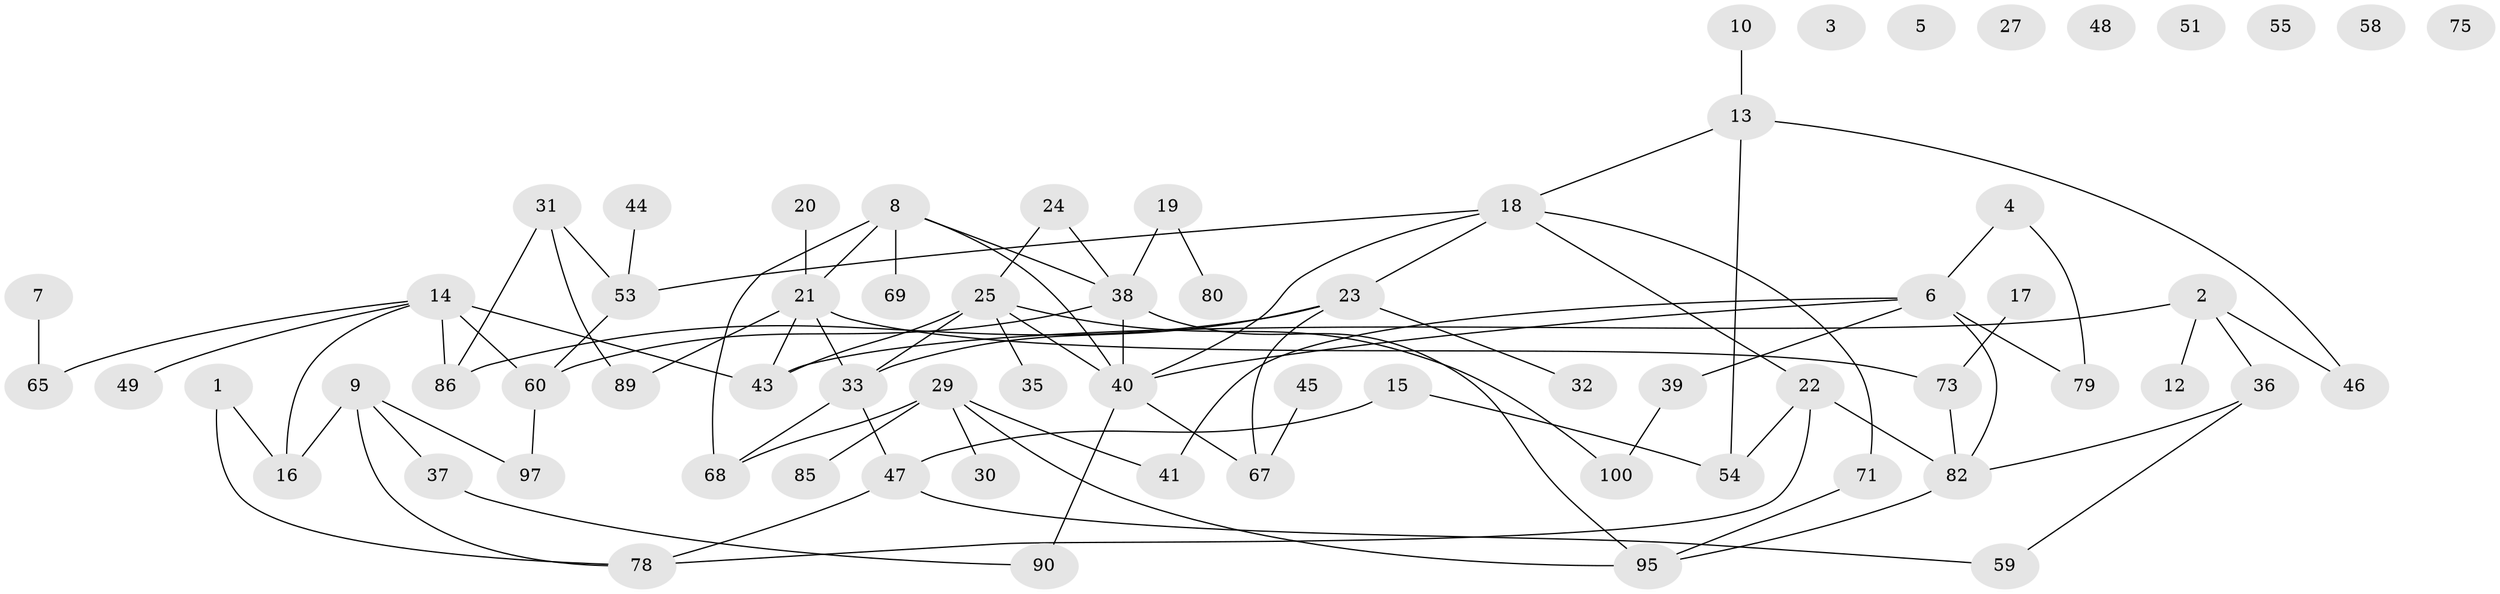 // Generated by graph-tools (version 1.1) at 2025/23/03/03/25 07:23:25]
// undirected, 69 vertices, 90 edges
graph export_dot {
graph [start="1"]
  node [color=gray90,style=filled];
  1;
  2 [super="+99"];
  3;
  4 [super="+61"];
  5;
  6;
  7;
  8 [super="+11"];
  9;
  10 [super="+28"];
  12;
  13 [super="+57"];
  14 [super="+84"];
  15 [super="+66"];
  16 [super="+34"];
  17;
  18 [super="+50"];
  19 [super="+92"];
  20 [super="+63"];
  21 [super="+91"];
  22 [super="+26"];
  23 [super="+76"];
  24;
  25 [super="+74"];
  27;
  29 [super="+93"];
  30;
  31 [super="+56"];
  32;
  33 [super="+62"];
  35 [super="+64"];
  36;
  37 [super="+42"];
  38 [super="+94"];
  39;
  40 [super="+70"];
  41;
  43;
  44;
  45;
  46 [super="+52"];
  47;
  48;
  49;
  51;
  53 [super="+72"];
  54;
  55;
  58;
  59;
  60 [super="+77"];
  65;
  67 [super="+81"];
  68;
  69;
  71;
  73 [super="+87"];
  75;
  78 [super="+83"];
  79;
  80 [super="+98"];
  82 [super="+88"];
  85;
  86;
  89 [super="+96"];
  90;
  95;
  97;
  100;
  1 -- 78;
  1 -- 16;
  2 -- 36;
  2 -- 46;
  2 -- 43;
  2 -- 12;
  4 -- 6;
  4 -- 79;
  6 -- 39;
  6 -- 41;
  6 -- 79;
  6 -- 82;
  6 -- 40;
  7 -- 65;
  8 -- 38;
  8 -- 68;
  8 -- 69;
  8 -- 21;
  8 -- 40;
  9 -- 78;
  9 -- 97;
  9 -- 37;
  9 -- 16;
  10 -- 13;
  13 -- 54;
  13 -- 46;
  13 -- 18;
  14 -- 43;
  14 -- 60 [weight=2];
  14 -- 65;
  14 -- 49;
  14 -- 86;
  14 -- 16;
  15 -- 47;
  15 -- 54;
  17 -- 73;
  18 -- 53;
  18 -- 40;
  18 -- 23;
  18 -- 71;
  18 -- 22;
  19 -- 80;
  19 -- 38;
  20 -- 21;
  21 -- 33;
  21 -- 43;
  21 -- 73;
  21 -- 89;
  22 -- 82;
  22 -- 54;
  22 -- 78;
  23 -- 33;
  23 -- 32;
  23 -- 86;
  23 -- 67;
  24 -- 38;
  24 -- 25;
  25 -- 40;
  25 -- 33;
  25 -- 35;
  25 -- 100;
  25 -- 43;
  29 -- 41;
  29 -- 85;
  29 -- 68;
  29 -- 30;
  29 -- 95;
  31 -- 86;
  31 -- 53;
  31 -- 89;
  33 -- 68;
  33 -- 47;
  36 -- 59;
  36 -- 82;
  37 -- 90;
  38 -- 40 [weight=3];
  38 -- 60;
  38 -- 95;
  39 -- 100;
  40 -- 67;
  40 -- 90;
  44 -- 53;
  45 -- 67;
  47 -- 59;
  47 -- 78;
  53 -- 60;
  60 -- 97;
  71 -- 95;
  73 -- 82;
  82 -- 95;
}
